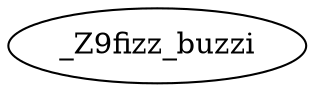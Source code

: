 digraph CallGraph {
    // Function Node
    fizz_buzzi [label="_Z9fizz_buzzi"];
    
    // Edges for function calls
    // No function calls are present in the provided IR code.
}
